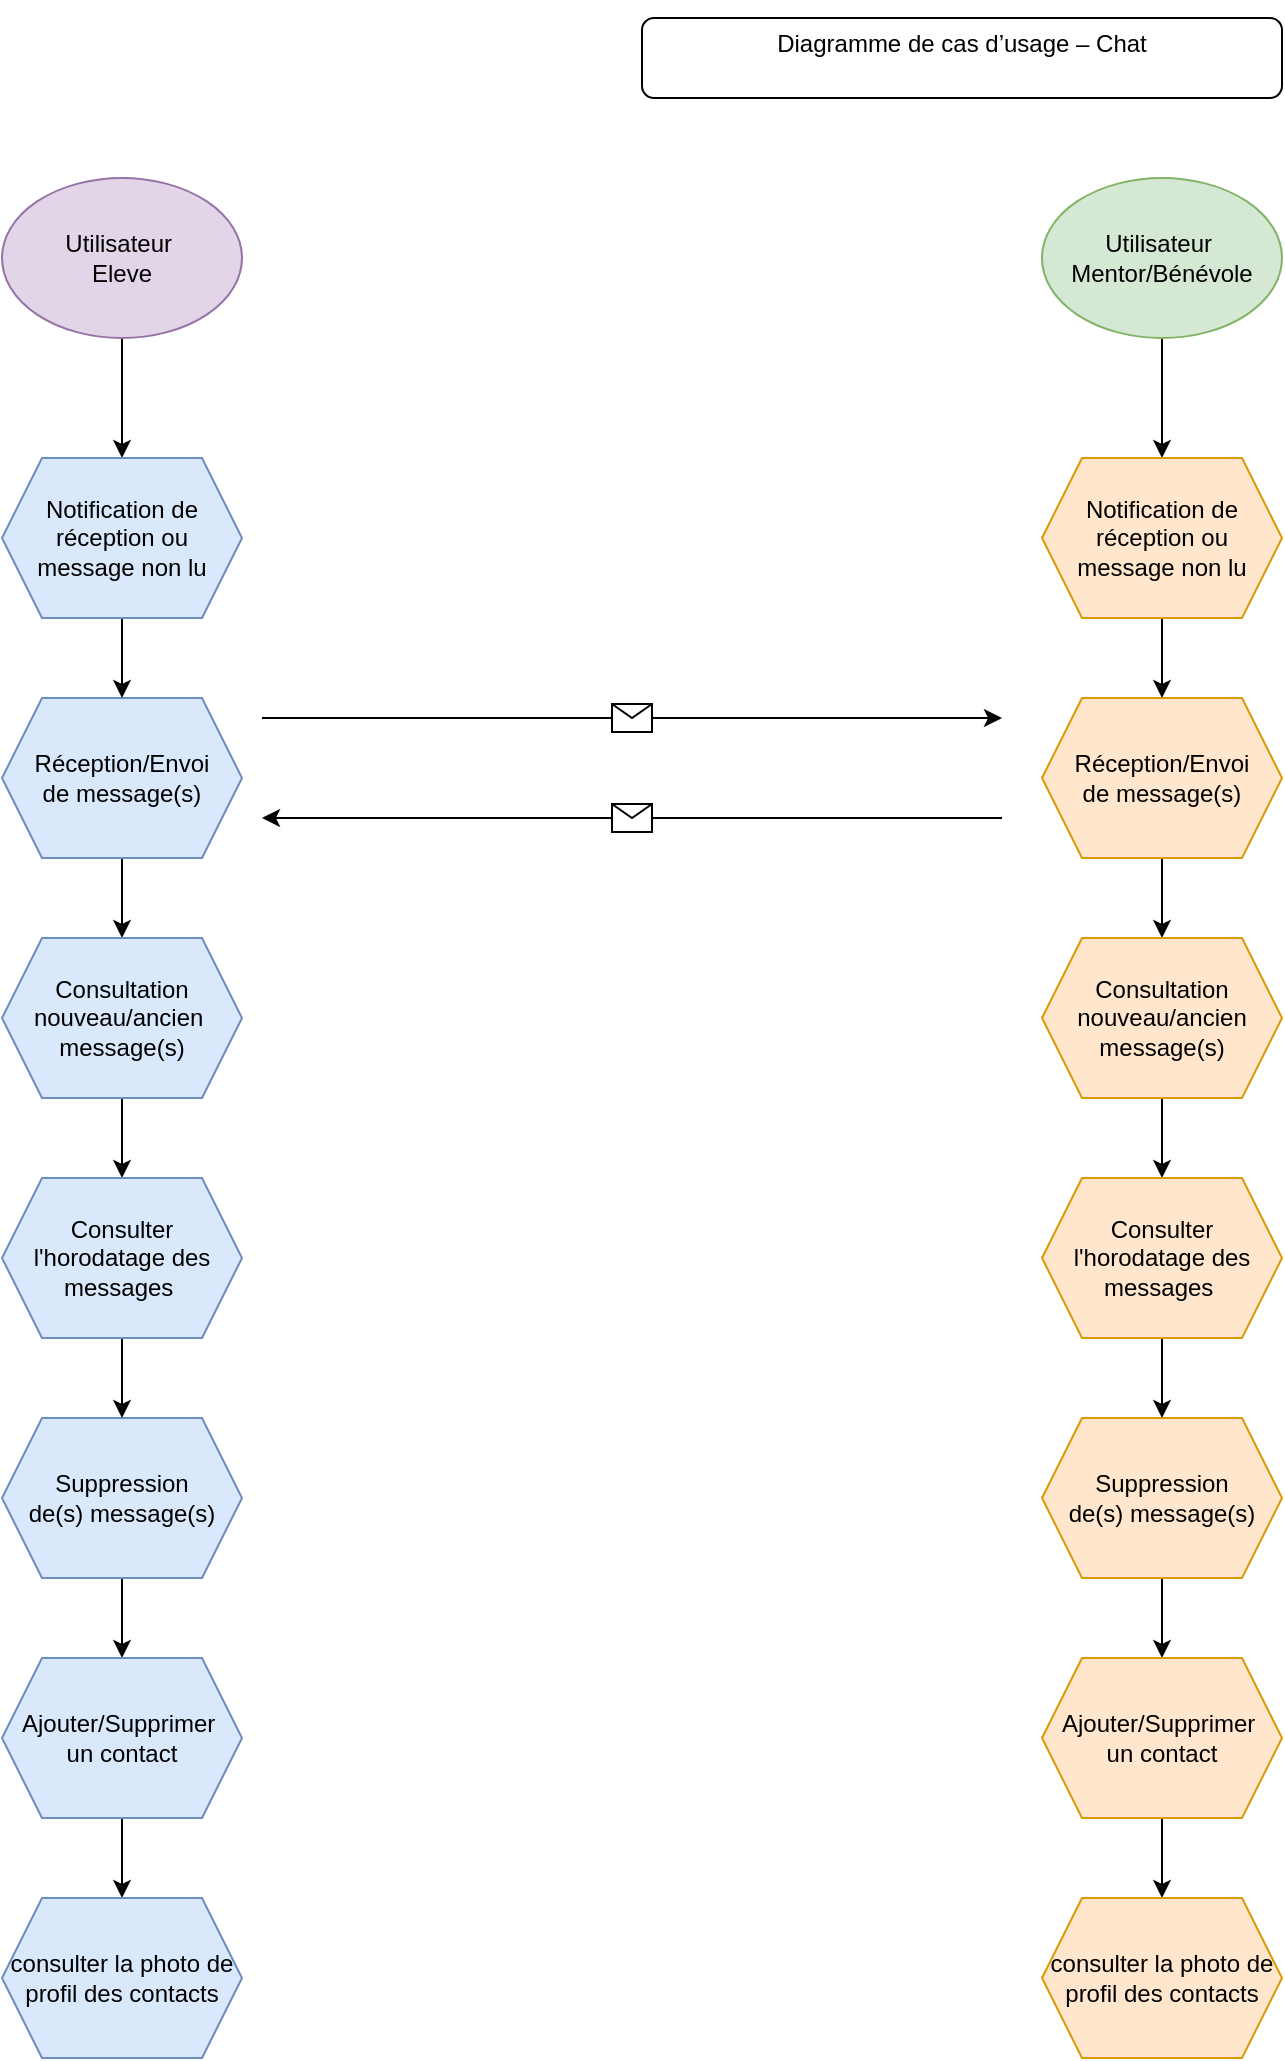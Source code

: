 <mxfile version="27.0.6">
  <diagram name="Page-1" id="3Poxv8Zdp6IBXcQzrYLB">
    <mxGraphModel dx="1058" dy="652" grid="1" gridSize="10" guides="1" tooltips="1" connect="1" arrows="1" fold="1" page="1" pageScale="1" pageWidth="827" pageHeight="1169" math="0" shadow="0">
      <root>
        <mxCell id="0" />
        <mxCell id="1" parent="0" />
        <mxCell id="tqMW89JL3QEZzd8QF9iF-1" value="&#xa;&lt;span&gt;Diagramme &lt;/span&gt;&lt;span&gt;de &lt;/span&gt;&lt;span&gt;cas &lt;/span&gt;&lt;span&gt;d’usage &lt;/span&gt;&lt;span&gt;– &lt;/span&gt;&lt;span&gt;Chat&lt;/span&gt;&#xa;&#xa;" style="rounded=1;whiteSpace=wrap;html=1;" parent="1" vertex="1">
          <mxGeometry x="400" y="60" width="320" height="40" as="geometry" />
        </mxCell>
        <mxCell id="tqMW89JL3QEZzd8QF9iF-14" value="" style="edgeStyle=orthogonalEdgeStyle;rounded=0;orthogonalLoop=1;jettySize=auto;html=1;" parent="1" source="tqMW89JL3QEZzd8QF9iF-2" target="tqMW89JL3QEZzd8QF9iF-11" edge="1">
          <mxGeometry relative="1" as="geometry" />
        </mxCell>
        <mxCell id="tqMW89JL3QEZzd8QF9iF-2" value="Utilisateur&amp;nbsp;&lt;div&gt;Eleve&lt;/div&gt;" style="ellipse;whiteSpace=wrap;html=1;fillColor=#e1d5e7;strokeColor=#9673a6;" parent="1" vertex="1">
          <mxGeometry x="80" y="140" width="120" height="80" as="geometry" />
        </mxCell>
        <mxCell id="tqMW89JL3QEZzd8QF9iF-18" value="" style="edgeStyle=orthogonalEdgeStyle;rounded=0;orthogonalLoop=1;jettySize=auto;html=1;" parent="1" source="tqMW89JL3QEZzd8QF9iF-3" target="tqMW89JL3QEZzd8QF9iF-12" edge="1">
          <mxGeometry relative="1" as="geometry" />
        </mxCell>
        <mxCell id="tqMW89JL3QEZzd8QF9iF-3" value="Utilisateur&amp;nbsp;&lt;div&gt;Mentor/Bénévole&lt;/div&gt;" style="ellipse;whiteSpace=wrap;html=1;fillColor=#d5e8d4;strokeColor=#82b366;" parent="1" vertex="1">
          <mxGeometry x="600" y="140" width="120" height="80" as="geometry" />
        </mxCell>
        <mxCell id="tqMW89JL3QEZzd8QF9iF-16" value="" style="edgeStyle=orthogonalEdgeStyle;rounded=0;orthogonalLoop=1;jettySize=auto;html=1;" parent="1" source="tqMW89JL3QEZzd8QF9iF-4" target="tqMW89JL3QEZzd8QF9iF-6" edge="1">
          <mxGeometry relative="1" as="geometry" />
        </mxCell>
        <mxCell id="tqMW89JL3QEZzd8QF9iF-4" value="Réception/Envoi&lt;div&gt;de message(s)&lt;/div&gt;" style="shape=hexagon;perimeter=hexagonPerimeter2;whiteSpace=wrap;html=1;fixedSize=1;fillColor=#dae8fc;strokeColor=#6c8ebf;" parent="1" vertex="1">
          <mxGeometry x="80" y="400" width="120" height="80" as="geometry" />
        </mxCell>
        <mxCell id="GMvMqKpCj99NuPsTWlgU-10" value="" style="edgeStyle=orthogonalEdgeStyle;rounded=0;orthogonalLoop=1;jettySize=auto;html=1;" edge="1" parent="1" source="tqMW89JL3QEZzd8QF9iF-6" target="GMvMqKpCj99NuPsTWlgU-9">
          <mxGeometry relative="1" as="geometry" />
        </mxCell>
        <mxCell id="tqMW89JL3QEZzd8QF9iF-6" value="Consultation&lt;div&gt;nouveau/ancien&amp;nbsp;&lt;/div&gt;&lt;div&gt;message(s)&lt;/div&gt;" style="shape=hexagon;perimeter=hexagonPerimeter2;whiteSpace=wrap;html=1;fixedSize=1;fillColor=#dae8fc;strokeColor=#6c8ebf;" parent="1" vertex="1">
          <mxGeometry x="80" y="520" width="120" height="80" as="geometry" />
        </mxCell>
        <mxCell id="tqMW89JL3QEZzd8QF9iF-20" value="" style="edgeStyle=orthogonalEdgeStyle;rounded=0;orthogonalLoop=1;jettySize=auto;html=1;" parent="1" source="tqMW89JL3QEZzd8QF9iF-7" target="tqMW89JL3QEZzd8QF9iF-8" edge="1">
          <mxGeometry relative="1" as="geometry" />
        </mxCell>
        <mxCell id="tqMW89JL3QEZzd8QF9iF-7" value="Réception/Envoi&lt;div&gt;de message(s)&lt;/div&gt;" style="shape=hexagon;perimeter=hexagonPerimeter2;whiteSpace=wrap;html=1;fixedSize=1;fillColor=#ffe6cc;strokeColor=#d79b00;" parent="1" vertex="1">
          <mxGeometry x="600" y="400" width="120" height="80" as="geometry" />
        </mxCell>
        <mxCell id="GMvMqKpCj99NuPsTWlgU-13" value="" style="edgeStyle=orthogonalEdgeStyle;rounded=0;orthogonalLoop=1;jettySize=auto;html=1;" edge="1" parent="1" source="tqMW89JL3QEZzd8QF9iF-8" target="GMvMqKpCj99NuPsTWlgU-12">
          <mxGeometry relative="1" as="geometry" />
        </mxCell>
        <mxCell id="tqMW89JL3QEZzd8QF9iF-8" value="Consultation&lt;div&gt;nouveau/ancien&lt;/div&gt;&lt;div&gt;message(s)&lt;/div&gt;" style="shape=hexagon;perimeter=hexagonPerimeter2;whiteSpace=wrap;html=1;fixedSize=1;fillColor=#ffe6cc;strokeColor=#d79b00;" parent="1" vertex="1">
          <mxGeometry x="600" y="520" width="120" height="80" as="geometry" />
        </mxCell>
        <mxCell id="GMvMqKpCj99NuPsTWlgU-4" value="" style="edgeStyle=orthogonalEdgeStyle;rounded=0;orthogonalLoop=1;jettySize=auto;html=1;" edge="1" parent="1" source="tqMW89JL3QEZzd8QF9iF-9" target="GMvMqKpCj99NuPsTWlgU-3">
          <mxGeometry relative="1" as="geometry" />
        </mxCell>
        <mxCell id="tqMW89JL3QEZzd8QF9iF-9" value="Suppression&lt;div&gt;de(s) message(s)&lt;/div&gt;" style="shape=hexagon;perimeter=hexagonPerimeter2;whiteSpace=wrap;html=1;fixedSize=1;fillColor=#dae8fc;strokeColor=#6c8ebf;" parent="1" vertex="1">
          <mxGeometry x="80" y="760" width="120" height="80" as="geometry" />
        </mxCell>
        <mxCell id="GMvMqKpCj99NuPsTWlgU-2" value="" style="edgeStyle=orthogonalEdgeStyle;rounded=0;orthogonalLoop=1;jettySize=auto;html=1;" edge="1" parent="1" source="tqMW89JL3QEZzd8QF9iF-10" target="GMvMqKpCj99NuPsTWlgU-1">
          <mxGeometry relative="1" as="geometry" />
        </mxCell>
        <mxCell id="tqMW89JL3QEZzd8QF9iF-10" value="Suppression&lt;div&gt;de(s) message(s)&lt;/div&gt;" style="shape=hexagon;perimeter=hexagonPerimeter2;whiteSpace=wrap;html=1;fixedSize=1;fillColor=#ffe6cc;strokeColor=#d79b00;" parent="1" vertex="1">
          <mxGeometry x="600" y="760" width="120" height="80" as="geometry" />
        </mxCell>
        <mxCell id="tqMW89JL3QEZzd8QF9iF-15" value="" style="edgeStyle=orthogonalEdgeStyle;rounded=0;orthogonalLoop=1;jettySize=auto;html=1;" parent="1" source="tqMW89JL3QEZzd8QF9iF-11" target="tqMW89JL3QEZzd8QF9iF-4" edge="1">
          <mxGeometry relative="1" as="geometry" />
        </mxCell>
        <mxCell id="tqMW89JL3QEZzd8QF9iF-11" value="Notification de réception ou&lt;div&gt;message non lu&lt;/div&gt;" style="shape=hexagon;perimeter=hexagonPerimeter2;whiteSpace=wrap;html=1;fixedSize=1;fillColor=#dae8fc;strokeColor=#6c8ebf;" parent="1" vertex="1">
          <mxGeometry x="80" y="280" width="120" height="80" as="geometry" />
        </mxCell>
        <mxCell id="tqMW89JL3QEZzd8QF9iF-19" value="" style="edgeStyle=orthogonalEdgeStyle;rounded=0;orthogonalLoop=1;jettySize=auto;html=1;" parent="1" source="tqMW89JL3QEZzd8QF9iF-12" target="tqMW89JL3QEZzd8QF9iF-7" edge="1">
          <mxGeometry relative="1" as="geometry" />
        </mxCell>
        <mxCell id="tqMW89JL3QEZzd8QF9iF-12" value="Notification de réception ou&lt;div&gt;message non lu&lt;/div&gt;" style="shape=hexagon;perimeter=hexagonPerimeter2;whiteSpace=wrap;html=1;fixedSize=1;fillColor=#ffe6cc;strokeColor=#d79b00;" parent="1" vertex="1">
          <mxGeometry x="600" y="280" width="120" height="80" as="geometry" />
        </mxCell>
        <mxCell id="tqMW89JL3QEZzd8QF9iF-32" value="" style="endArrow=classic;html=1;rounded=0;" parent="1" edge="1">
          <mxGeometry relative="1" as="geometry">
            <mxPoint x="210" y="410" as="sourcePoint" />
            <mxPoint x="580" y="410" as="targetPoint" />
          </mxGeometry>
        </mxCell>
        <mxCell id="tqMW89JL3QEZzd8QF9iF-33" value="" style="shape=message;html=1;outlineConnect=0;" parent="tqMW89JL3QEZzd8QF9iF-32" vertex="1">
          <mxGeometry width="20" height="14" relative="1" as="geometry">
            <mxPoint x="-10" y="-7" as="offset" />
          </mxGeometry>
        </mxCell>
        <mxCell id="tqMW89JL3QEZzd8QF9iF-34" value="" style="endArrow=classic;html=1;rounded=0;" parent="1" edge="1">
          <mxGeometry relative="1" as="geometry">
            <mxPoint x="580" y="460" as="sourcePoint" />
            <mxPoint x="210" y="460" as="targetPoint" />
          </mxGeometry>
        </mxCell>
        <mxCell id="tqMW89JL3QEZzd8QF9iF-35" value="" style="shape=message;html=1;outlineConnect=0;" parent="tqMW89JL3QEZzd8QF9iF-34" vertex="1">
          <mxGeometry width="20" height="14" relative="1" as="geometry">
            <mxPoint x="-10" y="-7" as="offset" />
          </mxGeometry>
        </mxCell>
        <mxCell id="GMvMqKpCj99NuPsTWlgU-7" value="" style="edgeStyle=orthogonalEdgeStyle;rounded=0;orthogonalLoop=1;jettySize=auto;html=1;" edge="1" parent="1" source="GMvMqKpCj99NuPsTWlgU-1" target="GMvMqKpCj99NuPsTWlgU-6">
          <mxGeometry relative="1" as="geometry" />
        </mxCell>
        <mxCell id="GMvMqKpCj99NuPsTWlgU-1" value="Ajouter/Supprimer&amp;nbsp;&lt;div&gt;un contact&lt;/div&gt;" style="shape=hexagon;perimeter=hexagonPerimeter2;whiteSpace=wrap;html=1;fixedSize=1;fillColor=#ffe6cc;strokeColor=#d79b00;" vertex="1" parent="1">
          <mxGeometry x="600" y="880" width="120" height="80" as="geometry" />
        </mxCell>
        <mxCell id="GMvMqKpCj99NuPsTWlgU-8" value="" style="edgeStyle=orthogonalEdgeStyle;rounded=0;orthogonalLoop=1;jettySize=auto;html=1;" edge="1" parent="1" source="GMvMqKpCj99NuPsTWlgU-3" target="GMvMqKpCj99NuPsTWlgU-5">
          <mxGeometry relative="1" as="geometry" />
        </mxCell>
        <mxCell id="GMvMqKpCj99NuPsTWlgU-3" value="Ajouter/Supprimer&amp;nbsp;&lt;div&gt;un contact&lt;/div&gt;" style="shape=hexagon;perimeter=hexagonPerimeter2;whiteSpace=wrap;html=1;fixedSize=1;fillColor=#dae8fc;strokeColor=#6c8ebf;" vertex="1" parent="1">
          <mxGeometry x="80" y="880" width="120" height="80" as="geometry" />
        </mxCell>
        <mxCell id="GMvMqKpCj99NuPsTWlgU-5" value="consulter la photo de profil des contacts" style="shape=hexagon;perimeter=hexagonPerimeter2;whiteSpace=wrap;html=1;fixedSize=1;fillColor=#dae8fc;strokeColor=#6c8ebf;" vertex="1" parent="1">
          <mxGeometry x="80" y="1000" width="120" height="80" as="geometry" />
        </mxCell>
        <mxCell id="GMvMqKpCj99NuPsTWlgU-6" value="consulter la photo de profil des contacts" style="shape=hexagon;perimeter=hexagonPerimeter2;whiteSpace=wrap;html=1;fixedSize=1;fillColor=#ffe6cc;strokeColor=#d79b00;" vertex="1" parent="1">
          <mxGeometry x="600" y="1000" width="120" height="80" as="geometry" />
        </mxCell>
        <mxCell id="GMvMqKpCj99NuPsTWlgU-11" value="" style="edgeStyle=orthogonalEdgeStyle;rounded=0;orthogonalLoop=1;jettySize=auto;html=1;" edge="1" parent="1" source="GMvMqKpCj99NuPsTWlgU-9" target="tqMW89JL3QEZzd8QF9iF-9">
          <mxGeometry relative="1" as="geometry" />
        </mxCell>
        <mxCell id="GMvMqKpCj99NuPsTWlgU-9" value="Consulter l&#39;horodatage des messages&amp;nbsp;" style="shape=hexagon;perimeter=hexagonPerimeter2;whiteSpace=wrap;html=1;fixedSize=1;fillColor=#dae8fc;strokeColor=#6c8ebf;" vertex="1" parent="1">
          <mxGeometry x="80" y="640" width="120" height="80" as="geometry" />
        </mxCell>
        <mxCell id="GMvMqKpCj99NuPsTWlgU-14" value="" style="edgeStyle=orthogonalEdgeStyle;rounded=0;orthogonalLoop=1;jettySize=auto;html=1;" edge="1" parent="1" source="GMvMqKpCj99NuPsTWlgU-12" target="tqMW89JL3QEZzd8QF9iF-10">
          <mxGeometry relative="1" as="geometry" />
        </mxCell>
        <mxCell id="GMvMqKpCj99NuPsTWlgU-12" value="Consulter l&#39;horodatage des messages&amp;nbsp;" style="shape=hexagon;perimeter=hexagonPerimeter2;whiteSpace=wrap;html=1;fixedSize=1;fillColor=#ffe6cc;strokeColor=#d79b00;" vertex="1" parent="1">
          <mxGeometry x="600" y="640" width="120" height="80" as="geometry" />
        </mxCell>
      </root>
    </mxGraphModel>
  </diagram>
</mxfile>
